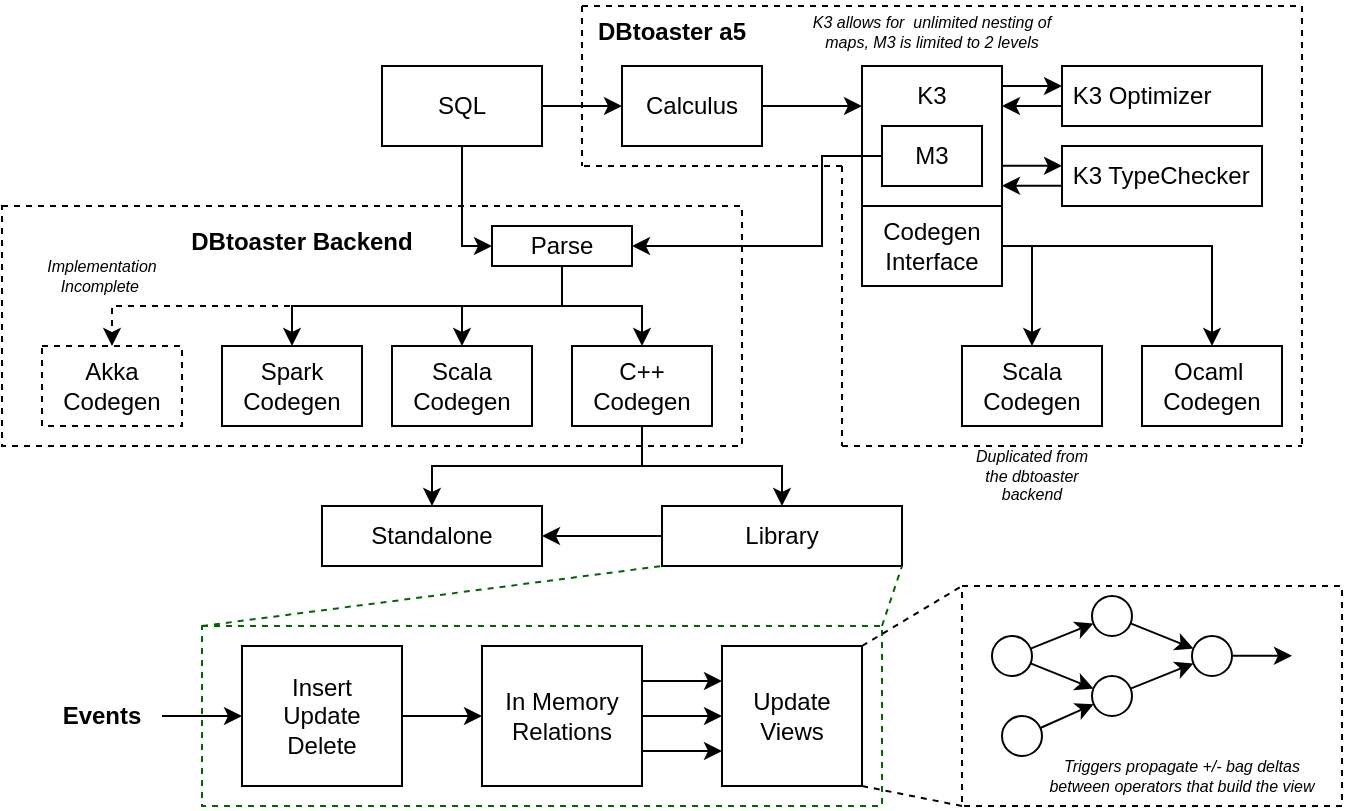 <mxfile>
    <diagram id="1ZyrAFVREyJ15frNhFNn" name="Page-1">
        <mxGraphModel dx="1656" dy="1060" grid="1" gridSize="10" guides="1" tooltips="1" connect="1" arrows="1" fold="1" page="1" pageScale="1" pageWidth="850" pageHeight="1100" math="0" shadow="0">
            <root>
                <mxCell id="0"/>
                <mxCell id="1" parent="0"/>
                <mxCell id="81" value="" style="rounded=0;whiteSpace=wrap;html=1;fillColor=none;dashed=1;" vertex="1" parent="1">
                    <mxGeometry x="100" y="430" width="190" height="110" as="geometry"/>
                </mxCell>
                <mxCell id="85" value="" style="rounded=0;whiteSpace=wrap;html=1;strokeColor=#000000;fillColor=none;dashed=1;" vertex="1" parent="1">
                    <mxGeometry x="-380" y="240" width="370" height="120" as="geometry"/>
                </mxCell>
                <mxCell id="68" value="" style="rounded=0;whiteSpace=wrap;html=1;fillColor=none;dashed=1;strokeColor=#006600;" vertex="1" parent="1">
                    <mxGeometry x="-280" y="450" width="340" height="90" as="geometry"/>
                </mxCell>
                <mxCell id="34" style="edgeStyle=none;html=1;exitX=1;exitY=0.5;exitDx=0;exitDy=0;entryX=0;entryY=0.5;entryDx=0;entryDy=0;" edge="1" parent="1" source="2" target="18">
                    <mxGeometry relative="1" as="geometry"/>
                </mxCell>
                <mxCell id="94" style="edgeStyle=orthogonalEdgeStyle;rounded=0;html=1;exitX=0.5;exitY=1;exitDx=0;exitDy=0;entryX=0;entryY=0.5;entryDx=0;entryDy=0;strokeColor=#000000;" edge="1" parent="1" source="2" target="45">
                    <mxGeometry relative="1" as="geometry"/>
                </mxCell>
                <mxCell id="2" value="SQL" style="rounded=0;whiteSpace=wrap;html=1;" vertex="1" parent="1">
                    <mxGeometry x="-190" y="170" width="80" height="40" as="geometry"/>
                </mxCell>
                <mxCell id="3" value="K3" style="rounded=0;whiteSpace=wrap;html=1;" vertex="1" parent="1">
                    <mxGeometry x="50" y="170" width="70" height="70" as="geometry"/>
                </mxCell>
                <mxCell id="62" style="edgeStyle=orthogonalEdgeStyle;rounded=0;html=1;exitX=0;exitY=0.5;exitDx=0;exitDy=0;entryX=1;entryY=0.5;entryDx=0;entryDy=0;" edge="1" parent="1" source="6" target="7">
                    <mxGeometry relative="1" as="geometry"/>
                </mxCell>
                <mxCell id="6" value="Library" style="rounded=0;whiteSpace=wrap;html=1;" vertex="1" parent="1">
                    <mxGeometry x="-50" y="390" width="120" height="30" as="geometry"/>
                </mxCell>
                <mxCell id="7" value="Standalone" style="rounded=0;whiteSpace=wrap;html=1;" vertex="1" parent="1">
                    <mxGeometry x="-220" y="390" width="110" height="30" as="geometry"/>
                </mxCell>
                <mxCell id="15" value="K3 Optimizer" style="rounded=0;whiteSpace=wrap;html=1;" vertex="1" parent="1">
                    <mxGeometry x="150" y="170" width="100" height="30" as="geometry"/>
                </mxCell>
                <mxCell id="16" value="K3 TypeChecker" style="rounded=0;whiteSpace=wrap;html=1;" vertex="1" parent="1">
                    <mxGeometry x="150" y="210" width="100" height="30" as="geometry"/>
                </mxCell>
                <mxCell id="43" style="edgeStyle=orthogonalEdgeStyle;html=1;exitX=1;exitY=0.5;exitDx=0;exitDy=0;entryX=0.5;entryY=0;entryDx=0;entryDy=0;rounded=0;" edge="1" parent="1" source="17" target="37">
                    <mxGeometry relative="1" as="geometry"/>
                </mxCell>
                <mxCell id="44" style="edgeStyle=orthogonalEdgeStyle;rounded=0;html=1;exitX=1;exitY=0.5;exitDx=0;exitDy=0;entryX=0.5;entryY=0;entryDx=0;entryDy=0;" edge="1" parent="1" source="17" target="36">
                    <mxGeometry relative="1" as="geometry"/>
                </mxCell>
                <mxCell id="52" style="edgeStyle=orthogonalEdgeStyle;rounded=0;html=1;exitX=0;exitY=0.5;exitDx=0;exitDy=0;entryX=1;entryY=0.5;entryDx=0;entryDy=0;" edge="1" parent="1" source="56" target="45">
                    <mxGeometry relative="1" as="geometry">
                        <Array as="points">
                            <mxPoint x="30" y="215"/>
                            <mxPoint x="30" y="260"/>
                        </Array>
                    </mxGeometry>
                </mxCell>
                <mxCell id="17" value="Codegen Interface" style="rounded=0;whiteSpace=wrap;html=1;" vertex="1" parent="1">
                    <mxGeometry x="50" y="240" width="70" height="40" as="geometry"/>
                </mxCell>
                <mxCell id="55" style="edgeStyle=orthogonalEdgeStyle;rounded=0;html=1;exitX=1;exitY=0.5;exitDx=0;exitDy=0;" edge="1" parent="1" source="18">
                    <mxGeometry relative="1" as="geometry">
                        <mxPoint x="50" y="190" as="targetPoint"/>
                    </mxGeometry>
                </mxCell>
                <mxCell id="18" value="Calculus" style="rounded=0;whiteSpace=wrap;html=1;" vertex="1" parent="1">
                    <mxGeometry x="-70" y="170" width="70" height="40" as="geometry"/>
                </mxCell>
                <mxCell id="21" value="" style="endArrow=classic;html=1;" edge="1" parent="1">
                    <mxGeometry width="50" height="50" relative="1" as="geometry">
                        <mxPoint x="120" y="180" as="sourcePoint"/>
                        <mxPoint x="150" y="180" as="targetPoint"/>
                    </mxGeometry>
                </mxCell>
                <mxCell id="22" value="" style="endArrow=classic;html=1;" edge="1" parent="1">
                    <mxGeometry width="50" height="50" relative="1" as="geometry">
                        <mxPoint x="150" y="190" as="sourcePoint"/>
                        <mxPoint x="120" y="190" as="targetPoint"/>
                    </mxGeometry>
                </mxCell>
                <mxCell id="23" value="" style="endArrow=classic;html=1;" edge="1" parent="1">
                    <mxGeometry width="50" height="50" relative="1" as="geometry">
                        <mxPoint x="120" y="219.88" as="sourcePoint"/>
                        <mxPoint x="150" y="219.88" as="targetPoint"/>
                    </mxGeometry>
                </mxCell>
                <mxCell id="24" value="" style="endArrow=classic;html=1;" edge="1" parent="1">
                    <mxGeometry width="50" height="50" relative="1" as="geometry">
                        <mxPoint x="150" y="229.88" as="sourcePoint"/>
                        <mxPoint x="120" y="229.88" as="targetPoint"/>
                    </mxGeometry>
                </mxCell>
                <mxCell id="29" value="&amp;nbsp;K3 TypeChecker" style="rounded=0;whiteSpace=wrap;html=1;align=left;" vertex="1" parent="1">
                    <mxGeometry x="150" y="210" width="100" height="30" as="geometry"/>
                </mxCell>
                <mxCell id="30" value="&amp;nbsp;K3 Optimizer" style="rounded=0;whiteSpace=wrap;html=1;align=left;" vertex="1" parent="1">
                    <mxGeometry x="150" y="170" width="100" height="30" as="geometry"/>
                </mxCell>
                <mxCell id="36" value="Scala Codegen" style="rounded=0;whiteSpace=wrap;html=1;" vertex="1" parent="1">
                    <mxGeometry x="100" y="310" width="70" height="40" as="geometry"/>
                </mxCell>
                <mxCell id="37" value="Ocaml&amp;nbsp;&lt;br&gt;Codegen" style="rounded=0;whiteSpace=wrap;html=1;" vertex="1" parent="1">
                    <mxGeometry x="190" y="310" width="70" height="40" as="geometry"/>
                </mxCell>
                <mxCell id="38" value="Spark Codegen" style="rounded=0;whiteSpace=wrap;html=1;" vertex="1" parent="1">
                    <mxGeometry x="-270" y="310" width="70" height="40" as="geometry"/>
                </mxCell>
                <mxCell id="53" style="edgeStyle=orthogonalEdgeStyle;rounded=0;html=1;exitX=0.5;exitY=1;exitDx=0;exitDy=0;entryX=0.5;entryY=0;entryDx=0;entryDy=0;" edge="1" parent="1" source="39" target="7">
                    <mxGeometry relative="1" as="geometry"/>
                </mxCell>
                <mxCell id="54" style="edgeStyle=orthogonalEdgeStyle;rounded=0;html=1;exitX=0.5;exitY=1;exitDx=0;exitDy=0;entryX=0.5;entryY=0;entryDx=0;entryDy=0;" edge="1" parent="1" source="39" target="6">
                    <mxGeometry relative="1" as="geometry"/>
                </mxCell>
                <mxCell id="39" value="C++&lt;br&gt;Codegen" style="rounded=0;whiteSpace=wrap;html=1;" vertex="1" parent="1">
                    <mxGeometry x="-95" y="310" width="70" height="40" as="geometry"/>
                </mxCell>
                <mxCell id="46" style="edgeStyle=orthogonalEdgeStyle;rounded=0;html=1;exitX=0.5;exitY=1;exitDx=0;exitDy=0;entryX=0.5;entryY=0;entryDx=0;entryDy=0;" edge="1" parent="1" source="45" target="38">
                    <mxGeometry relative="1" as="geometry"/>
                </mxCell>
                <mxCell id="47" style="edgeStyle=orthogonalEdgeStyle;rounded=0;html=1;exitX=0.5;exitY=1;exitDx=0;exitDy=0;entryX=0.5;entryY=0;entryDx=0;entryDy=0;" edge="1" parent="1" source="45" target="39">
                    <mxGeometry relative="1" as="geometry"/>
                </mxCell>
                <mxCell id="51" style="edgeStyle=orthogonalEdgeStyle;rounded=0;html=1;exitX=0.5;exitY=1;exitDx=0;exitDy=0;entryX=0.5;entryY=0;entryDx=0;entryDy=0;" edge="1" parent="1" source="45" target="50">
                    <mxGeometry relative="1" as="geometry"/>
                </mxCell>
                <mxCell id="99" style="edgeStyle=orthogonalEdgeStyle;rounded=0;html=1;exitX=0.5;exitY=1;exitDx=0;exitDy=0;entryX=0.5;entryY=0;entryDx=0;entryDy=0;dashed=1;strokeColor=#000000;strokeWidth=1;" edge="1" parent="1" source="45" target="98">
                    <mxGeometry relative="1" as="geometry"/>
                </mxCell>
                <mxCell id="45" value="Parse" style="rounded=0;whiteSpace=wrap;html=1;" vertex="1" parent="1">
                    <mxGeometry x="-135" y="250" width="70" height="20" as="geometry"/>
                </mxCell>
                <mxCell id="50" value="Scala Codegen" style="rounded=0;whiteSpace=wrap;html=1;" vertex="1" parent="1">
                    <mxGeometry x="-185" y="310" width="70" height="40" as="geometry"/>
                </mxCell>
                <mxCell id="56" value="M3" style="rounded=0;whiteSpace=wrap;html=1;" vertex="1" parent="1">
                    <mxGeometry x="60" y="200" width="50" height="30" as="geometry"/>
                </mxCell>
                <mxCell id="57" value="K3" style="text;html=1;strokeColor=none;fillColor=none;align=center;verticalAlign=middle;whiteSpace=wrap;rounded=0;" vertex="1" parent="1">
                    <mxGeometry x="55" y="170" width="60" height="30" as="geometry"/>
                </mxCell>
                <mxCell id="63" style="edgeStyle=orthogonalEdgeStyle;rounded=0;html=1;exitX=1;exitY=0.5;exitDx=0;exitDy=0;entryX=0;entryY=0.5;entryDx=0;entryDy=0;" edge="1" parent="1" source="59" target="60">
                    <mxGeometry relative="1" as="geometry"/>
                </mxCell>
                <mxCell id="59" value="Insert&lt;br&gt;Update &lt;br&gt;Delete" style="rounded=0;whiteSpace=wrap;html=1;" vertex="1" parent="1">
                    <mxGeometry x="-260" y="460" width="80" height="70" as="geometry"/>
                </mxCell>
                <mxCell id="64" style="edgeStyle=orthogonalEdgeStyle;rounded=0;html=1;exitX=1;exitY=0.25;exitDx=0;exitDy=0;entryX=0;entryY=0.25;entryDx=0;entryDy=0;" edge="1" parent="1" source="60" target="61">
                    <mxGeometry relative="1" as="geometry"/>
                </mxCell>
                <mxCell id="65" style="edgeStyle=orthogonalEdgeStyle;rounded=0;html=1;exitX=1;exitY=0.5;exitDx=0;exitDy=0;entryX=0;entryY=0.5;entryDx=0;entryDy=0;" edge="1" parent="1" source="60" target="61">
                    <mxGeometry relative="1" as="geometry"/>
                </mxCell>
                <mxCell id="66" style="edgeStyle=orthogonalEdgeStyle;rounded=0;html=1;exitX=1;exitY=0.75;exitDx=0;exitDy=0;entryX=0;entryY=0.75;entryDx=0;entryDy=0;" edge="1" parent="1" source="60" target="61">
                    <mxGeometry relative="1" as="geometry"/>
                </mxCell>
                <mxCell id="60" value="In Memory&lt;br&gt;Relations" style="rounded=0;whiteSpace=wrap;html=1;" vertex="1" parent="1">
                    <mxGeometry x="-140" y="460" width="80" height="70" as="geometry"/>
                </mxCell>
                <mxCell id="61" value="Update &lt;br&gt;Views" style="rounded=0;whiteSpace=wrap;html=1;" vertex="1" parent="1">
                    <mxGeometry x="-20" y="460" width="70" height="70" as="geometry"/>
                </mxCell>
                <mxCell id="69" value="" style="endArrow=none;html=1;rounded=0;entryX=0;entryY=1;entryDx=0;entryDy=0;exitX=0;exitY=0;exitDx=0;exitDy=0;dashed=1;strokeColor=#006600;" edge="1" parent="1" source="68" target="6">
                    <mxGeometry width="50" height="50" relative="1" as="geometry">
                        <mxPoint x="-300" y="380" as="sourcePoint"/>
                        <mxPoint x="-250" y="330" as="targetPoint"/>
                    </mxGeometry>
                </mxCell>
                <mxCell id="70" value="" style="endArrow=none;html=1;rounded=0;entryX=1;entryY=1;entryDx=0;entryDy=0;exitX=1;exitY=0;exitDx=0;exitDy=0;dashed=1;strokeColor=#006600;" edge="1" parent="1" source="68" target="6">
                    <mxGeometry width="50" height="50" relative="1" as="geometry">
                        <mxPoint x="-260.0" y="450" as="sourcePoint"/>
                        <mxPoint x="-40" y="430" as="targetPoint"/>
                    </mxGeometry>
                </mxCell>
                <mxCell id="75" style="rounded=0;html=1;" edge="1" parent="1" source="71" target="73">
                    <mxGeometry relative="1" as="geometry"/>
                </mxCell>
                <mxCell id="76" style="edgeStyle=none;rounded=0;html=1;" edge="1" parent="1" source="71" target="72">
                    <mxGeometry relative="1" as="geometry"/>
                </mxCell>
                <mxCell id="71" value="" style="ellipse;whiteSpace=wrap;html=1;aspect=fixed;fillColor=none;" vertex="1" parent="1">
                    <mxGeometry x="115" y="455" width="20" height="20" as="geometry"/>
                </mxCell>
                <mxCell id="80" style="edgeStyle=none;rounded=0;html=1;" edge="1" parent="1" source="72" target="78">
                    <mxGeometry relative="1" as="geometry"/>
                </mxCell>
                <mxCell id="72" value="" style="ellipse;whiteSpace=wrap;html=1;aspect=fixed;fillColor=none;" vertex="1" parent="1">
                    <mxGeometry x="165" y="435" width="20" height="20" as="geometry"/>
                </mxCell>
                <mxCell id="79" style="edgeStyle=none;rounded=0;html=1;" edge="1" parent="1" source="73" target="78">
                    <mxGeometry relative="1" as="geometry"/>
                </mxCell>
                <mxCell id="73" value="" style="ellipse;whiteSpace=wrap;html=1;aspect=fixed;fillColor=none;" vertex="1" parent="1">
                    <mxGeometry x="165" y="475" width="20" height="20" as="geometry"/>
                </mxCell>
                <mxCell id="77" style="edgeStyle=none;rounded=0;html=1;" edge="1" parent="1" source="74" target="73">
                    <mxGeometry relative="1" as="geometry"/>
                </mxCell>
                <mxCell id="74" value="" style="ellipse;whiteSpace=wrap;html=1;aspect=fixed;fillColor=none;" vertex="1" parent="1">
                    <mxGeometry x="120" y="495" width="20" height="20" as="geometry"/>
                </mxCell>
                <mxCell id="78" value="" style="ellipse;whiteSpace=wrap;html=1;aspect=fixed;fillColor=none;" vertex="1" parent="1">
                    <mxGeometry x="215" y="455" width="20" height="20" as="geometry"/>
                </mxCell>
                <mxCell id="82" value="" style="endArrow=none;html=1;rounded=0;entryX=0;entryY=1;entryDx=0;entryDy=0;exitX=1;exitY=1;exitDx=0;exitDy=0;dashed=1;" edge="1" parent="1" source="61" target="81">
                    <mxGeometry width="50" height="50" relative="1" as="geometry">
                        <mxPoint x="40" y="590" as="sourcePoint"/>
                        <mxPoint x="50" y="580" as="targetPoint"/>
                    </mxGeometry>
                </mxCell>
                <mxCell id="83" value="" style="endArrow=none;html=1;rounded=0;entryX=0;entryY=0;entryDx=0;entryDy=0;exitX=1;exitY=0;exitDx=0;exitDy=0;dashed=1;" edge="1" parent="1" source="61" target="81">
                    <mxGeometry width="50" height="50" relative="1" as="geometry">
                        <mxPoint x="60" y="540" as="sourcePoint"/>
                        <mxPoint x="110" y="570" as="targetPoint"/>
                    </mxGeometry>
                </mxCell>
                <mxCell id="87" value="" style="endArrow=none;dashed=1;html=1;strokeWidth=1;rounded=0;strokeColor=#000000;" edge="1" parent="1">
                    <mxGeometry width="50" height="50" relative="1" as="geometry">
                        <mxPoint x="40" y="360" as="sourcePoint"/>
                        <mxPoint x="270" y="360" as="targetPoint"/>
                    </mxGeometry>
                </mxCell>
                <mxCell id="88" value="" style="endArrow=none;dashed=1;html=1;strokeWidth=1;rounded=0;strokeColor=#000000;" edge="1" parent="1">
                    <mxGeometry width="50" height="50" relative="1" as="geometry">
                        <mxPoint x="-90" y="140" as="sourcePoint"/>
                        <mxPoint x="270" y="140" as="targetPoint"/>
                    </mxGeometry>
                </mxCell>
                <mxCell id="89" value="" style="endArrow=none;dashed=1;html=1;strokeWidth=1;rounded=0;strokeColor=#000000;" edge="1" parent="1">
                    <mxGeometry width="50" height="50" relative="1" as="geometry">
                        <mxPoint x="270" y="140" as="sourcePoint"/>
                        <mxPoint x="270" y="360" as="targetPoint"/>
                    </mxGeometry>
                </mxCell>
                <mxCell id="91" value="" style="endArrow=none;dashed=1;html=1;strokeWidth=1;rounded=0;strokeColor=#000000;" edge="1" parent="1">
                    <mxGeometry width="50" height="50" relative="1" as="geometry">
                        <mxPoint x="-90" y="140" as="sourcePoint"/>
                        <mxPoint x="-90" y="220" as="targetPoint"/>
                    </mxGeometry>
                </mxCell>
                <mxCell id="92" value="" style="endArrow=none;dashed=1;html=1;strokeWidth=1;rounded=0;strokeColor=#000000;" edge="1" parent="1">
                    <mxGeometry width="50" height="50" relative="1" as="geometry">
                        <mxPoint x="40" y="220" as="sourcePoint"/>
                        <mxPoint x="-90" y="220" as="targetPoint"/>
                    </mxGeometry>
                </mxCell>
                <mxCell id="93" value="" style="endArrow=none;dashed=1;html=1;strokeWidth=1;rounded=0;strokeColor=#000000;" edge="1" parent="1">
                    <mxGeometry width="50" height="50" relative="1" as="geometry">
                        <mxPoint x="40" y="220" as="sourcePoint"/>
                        <mxPoint x="40" y="360" as="targetPoint"/>
                    </mxGeometry>
                </mxCell>
                <mxCell id="95" value="DBtoaster Backend" style="text;html=1;strokeColor=none;fillColor=none;align=center;verticalAlign=middle;whiteSpace=wrap;rounded=0;dashed=1;fontStyle=1" vertex="1" parent="1">
                    <mxGeometry x="-300" y="245" width="140" height="25" as="geometry"/>
                </mxCell>
                <mxCell id="96" value="DBtoaster a5" style="text;html=1;strokeColor=none;fillColor=none;align=center;verticalAlign=middle;whiteSpace=wrap;rounded=0;dashed=1;fontStyle=1" vertex="1" parent="1">
                    <mxGeometry x="-95" y="140" width="100" height="25" as="geometry"/>
                </mxCell>
                <mxCell id="98" value="Akka&lt;br&gt;Codegen" style="rounded=0;whiteSpace=wrap;html=1;dashed=1;" vertex="1" parent="1">
                    <mxGeometry x="-360" y="310" width="70" height="40" as="geometry"/>
                </mxCell>
                <mxCell id="100" value="Implementation Incomplete&amp;nbsp;" style="text;html=1;strokeColor=none;fillColor=none;align=center;verticalAlign=middle;whiteSpace=wrap;rounded=0;dashed=1;fontSize=8;fontStyle=2" vertex="1" parent="1">
                    <mxGeometry x="-360" y="260" width="60" height="30" as="geometry"/>
                </mxCell>
                <mxCell id="101" value="Duplicated from the dbtoaster backend" style="text;html=1;strokeColor=none;fillColor=none;align=center;verticalAlign=middle;whiteSpace=wrap;rounded=0;dashed=1;fontSize=8;fontStyle=2" vertex="1" parent="1">
                    <mxGeometry x="105" y="360" width="60" height="30" as="geometry"/>
                </mxCell>
                <mxCell id="102" value="K3 allows for&amp;nbsp; unlimited nesting of maps, M3 is limited to 2 levels" style="text;html=1;strokeColor=none;fillColor=none;align=center;verticalAlign=middle;whiteSpace=wrap;rounded=0;dashed=1;fontSize=8;fontStyle=2" vertex="1" parent="1">
                    <mxGeometry x="20" y="137.5" width="130" height="30" as="geometry"/>
                </mxCell>
                <mxCell id="103" value="Triggers propagate +/- bag deltas between operators that build the view" style="text;html=1;strokeColor=none;fillColor=none;align=center;verticalAlign=middle;whiteSpace=wrap;rounded=0;dashed=1;fontSize=8;fontStyle=2" vertex="1" parent="1">
                    <mxGeometry x="140" y="510" width="140" height="30" as="geometry"/>
                </mxCell>
                <mxCell id="106" value="" style="endArrow=classic;html=1;rounded=0;strokeColor=#000000;strokeWidth=1;fontSize=8;" edge="1" parent="1">
                    <mxGeometry width="50" height="50" relative="1" as="geometry">
                        <mxPoint x="235" y="464.9" as="sourcePoint"/>
                        <mxPoint x="265" y="464.9" as="targetPoint"/>
                    </mxGeometry>
                </mxCell>
                <mxCell id="108" style="edgeStyle=orthogonalEdgeStyle;rounded=0;html=1;exitX=1;exitY=0.5;exitDx=0;exitDy=0;entryX=0;entryY=0.5;entryDx=0;entryDy=0;strokeColor=#000000;strokeWidth=1;fontSize=12;" edge="1" parent="1" source="107" target="59">
                    <mxGeometry relative="1" as="geometry"/>
                </mxCell>
                <mxCell id="107" value="Events" style="text;html=1;strokeColor=none;fillColor=none;align=center;verticalAlign=middle;whiteSpace=wrap;rounded=0;dashed=1;fontSize=12;fontStyle=1" vertex="1" parent="1">
                    <mxGeometry x="-360" y="480" width="60" height="30" as="geometry"/>
                </mxCell>
            </root>
        </mxGraphModel>
    </diagram>
</mxfile>